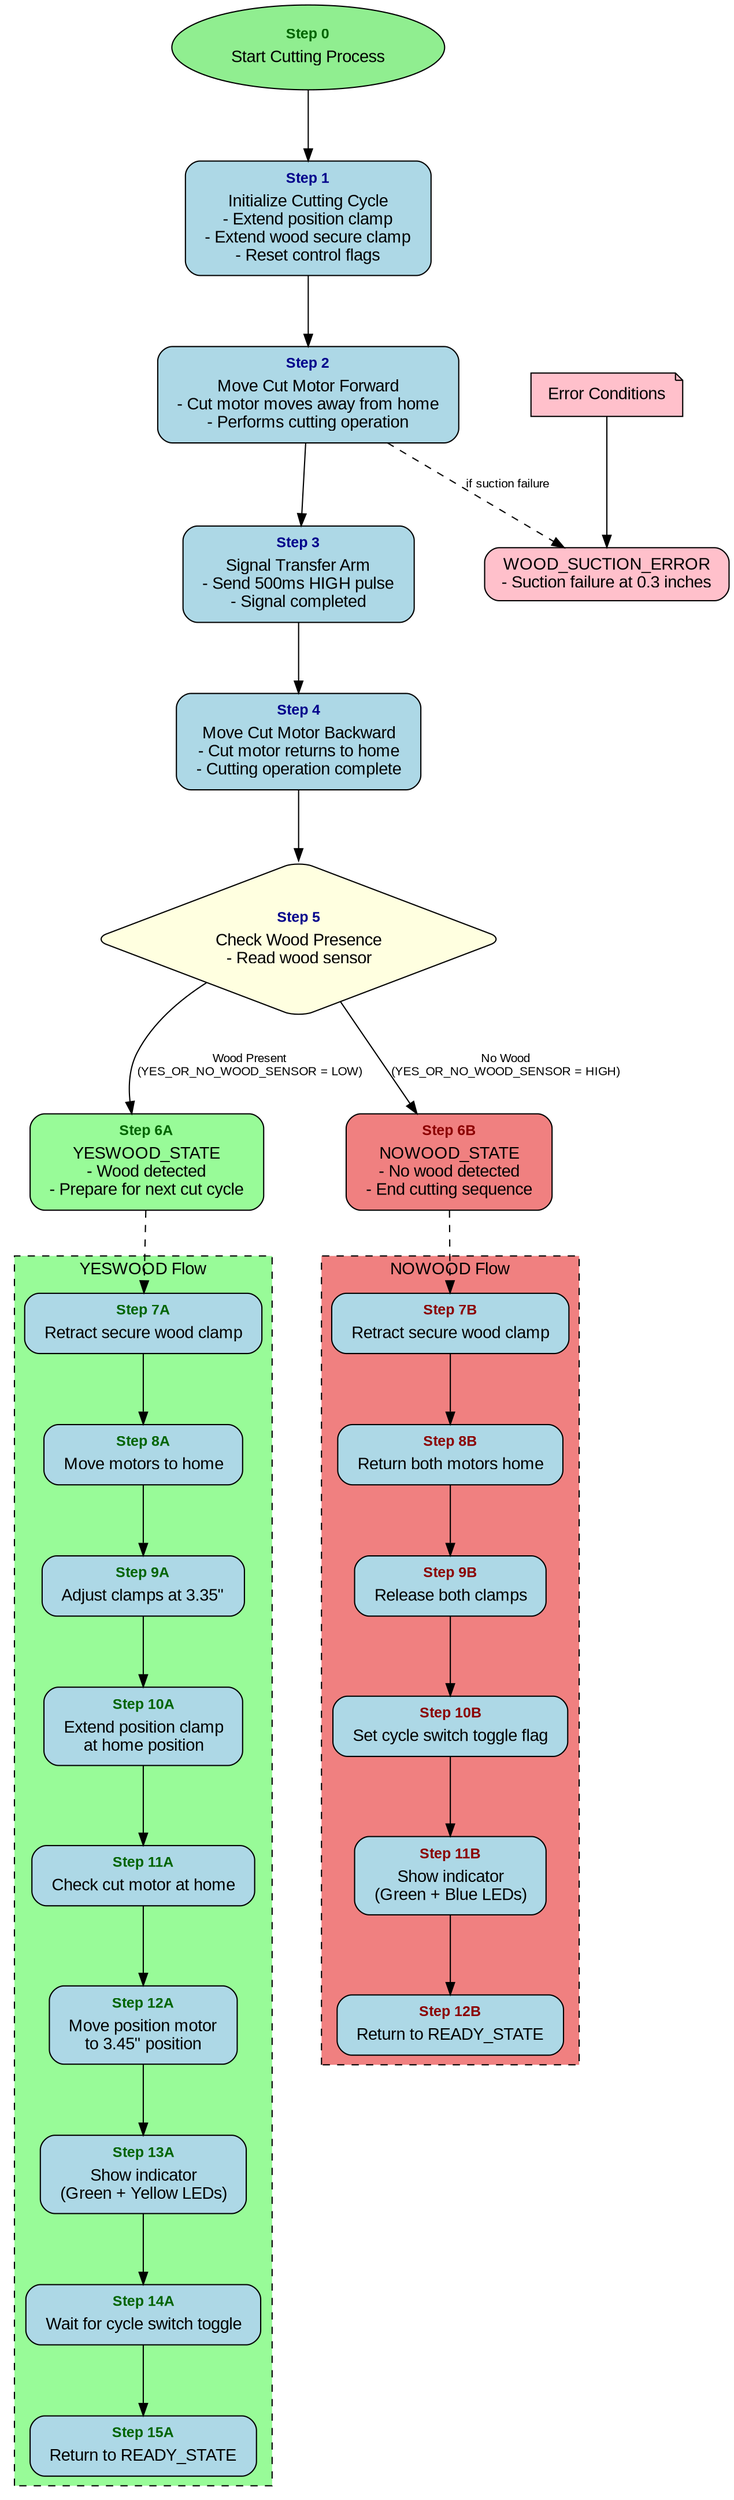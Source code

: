 digraph cutting_process {
    // Graph styling
    graph [fontname="Arial", rankdir="TB", splines=true, overlap=false, nodesep=0.8, ranksep=0.8];
    node [shape="box", style="rounded,filled", fillcolor="lightblue", fontname="Arial", margin="0.2,0.1"];
    edge [fontname="Arial", fontsize=10];

    // States and transitions for cutting process
    start [label=<<table border="0" cellborder="0" cellspacing="0"><tr><td><font color="darkgreen" point-size="12"><b>Step 0</b></font></td></tr><tr><td>Start Cutting Process</td></tr></table>>, shape="oval", fillcolor="lightgreen"];
    
    // Initialize cutting state
    init [label=<<table border="0" cellborder="0" cellspacing="0"><tr><td><font color="darkblue" point-size="12"><b>Step 1</b></font></td></tr><tr><td align="left">Initialize Cutting Cycle<br/>- Extend position clamp<br/>- Extend wood secure clamp<br/>- Reset control flags</td></tr></table>>];
    
    // Extend cutter
    extend [label=<<table border="0" cellborder="0" cellspacing="0"><tr><td><font color="darkblue" point-size="12"><b>Step 2</b></font></td></tr><tr><td align="left">Move Cut Motor Forward<br/>- Cut motor moves away from home<br/>- Performs cutting operation</td></tr></table>>];
    
    // Signal transfer arm
    signal [label=<<table border="0" cellborder="0" cellspacing="0"><tr><td><font color="darkblue" point-size="12"><b>Step 3</b></font></td></tr><tr><td align="left">Signal Transfer Arm<br/>- Send 500ms HIGH pulse<br/>- Signal completed</td></tr></table>>];
    
    // Retract cutter
    retract [label=<<table border="0" cellborder="0" cellspacing="0"><tr><td><font color="darkblue" point-size="12"><b>Step 4</b></font></td></tr><tr><td align="left">Move Cut Motor Backward<br/>- Cut motor returns to home<br/>- Cutting operation complete</td></tr></table>>];
    
    // Check wood presence
    check [label=<<table border="0" cellborder="0" cellspacing="0"><tr><td><font color="darkblue" point-size="12"><b>Step 5</b></font></td></tr><tr><td align="left">Check Wood Presence<br/>- Read wood sensor</td></tr></table>>, shape="diamond", fillcolor="lightyellow"];
    
    // Result states  
    yeswood [label=<<table border="0" cellborder="0" cellspacing="0"><tr><td><font color="darkgreen" point-size="12"><b>Step 6A</b></font></td></tr><tr><td align="left">YESWOOD_STATE<br/>- Wood detected<br/>- Prepare for next cut cycle</td></tr></table>>, fillcolor="palegreen"];
    nowood [label=<<table border="0" cellborder="0" cellspacing="0"><tr><td><font color="darkred" point-size="12"><b>Step 6B</b></font></td></tr><tr><td align="left">NOWOOD_STATE<br/>- No wood detected<br/>- End cutting sequence</td></tr></table>>, fillcolor="lightcoral"];
    
    // Error conditions
    error [label="Error Conditions", shape="note", fillcolor="pink"];
    errorwood [label="WOOD_SUCTION_ERROR\n- Suction failure at 0.3 inches", fillcolor="pink"];
    
    // Flow connections
    start -> init;
    init -> extend;
    extend -> signal;
    signal -> retract;
    retract -> check;
    check -> yeswood [label="Wood Present\n(YES_OR_NO_WOOD_SENSOR = LOW)"];
    check -> nowood [label="No Wood\n(YES_OR_NO_WOOD_SENSOR = HIGH)"];
    
    // Error path
    error -> errorwood;
    extend -> errorwood [style="dashed", label="if suction failure"];
    
    // Subgraph for YESWOOD flow
    subgraph cluster_yeswood {
        label="YESWOOD Flow";
        style="dashed";
        bgcolor="palegreen";
        
        yw1 [label=<<table border="0" cellborder="0" cellspacing="0"><tr><td><font color="darkgreen" point-size="12"><b>Step 7A</b></font></td></tr><tr><td align="left">Retract secure wood clamp</td></tr></table>>];
        yw2 [label=<<table border="0" cellborder="0" cellspacing="0"><tr><td><font color="darkgreen" point-size="12"><b>Step 8A</b></font></td></tr><tr><td align="left">Move motors to home</td></tr></table>>];
        yw3 [label=<<table border="0" cellborder="0" cellspacing="0"><tr><td><font color="darkgreen" point-size="12"><b>Step 9A</b></font></td></tr><tr><td align="left">Adjust clamps at 3.35"</td></tr></table>>];
        yw4 [label=<<table border="0" cellborder="0" cellspacing="0"><tr><td><font color="darkgreen" point-size="12"><b>Step 10A</b></font></td></tr><tr><td align="left">Extend position clamp<br/>at home position</td></tr></table>>];
        yw5 [label=<<table border="0" cellborder="0" cellspacing="0"><tr><td><font color="darkgreen" point-size="12"><b>Step 11A</b></font></td></tr><tr><td align="left">Check cut motor at home</td></tr></table>>];
        yw6 [label=<<table border="0" cellborder="0" cellspacing="0"><tr><td><font color="darkgreen" point-size="12"><b>Step 12A</b></font></td></tr><tr><td align="left">Move position motor<br/>to 3.45" position</td></tr></table>>];
        yw7 [label=<<table border="0" cellborder="0" cellspacing="0"><tr><td><font color="darkgreen" point-size="12"><b>Step 13A</b></font></td></tr><tr><td align="left">Show indicator<br/>(Green + Yellow LEDs)</td></tr></table>>];
        yw8 [label=<<table border="0" cellborder="0" cellspacing="0"><tr><td><font color="darkgreen" point-size="12"><b>Step 14A</b></font></td></tr><tr><td align="left">Wait for cycle switch toggle</td></tr></table>>];
        yw9 [label=<<table border="0" cellborder="0" cellspacing="0"><tr><td><font color="darkgreen" point-size="12"><b>Step 15A</b></font></td></tr><tr><td align="left">Return to READY_STATE</td></tr></table>>];
        
        yw1 -> yw2 -> yw3 -> yw4 -> yw5 -> yw6 -> yw7 -> yw8 -> yw9;
    }
    
    // Subgraph for NOWOOD flow  
    subgraph cluster_nowood {
        label="NOWOOD Flow";
        style="dashed";
        bgcolor="lightcoral";
        
        nw1 [label=<<table border="0" cellborder="0" cellspacing="0"><tr><td><font color="darkred" point-size="12"><b>Step 7B</b></font></td></tr><tr><td align="left">Retract secure wood clamp</td></tr></table>>];
        nw2 [label=<<table border="0" cellborder="0" cellspacing="0"><tr><td><font color="darkred" point-size="12"><b>Step 8B</b></font></td></tr><tr><td align="left">Return both motors home</td></tr></table>>];
        nw3 [label=<<table border="0" cellborder="0" cellspacing="0"><tr><td><font color="darkred" point-size="12"><b>Step 9B</b></font></td></tr><tr><td align="left">Release both clamps</td></tr></table>>];
        nw4 [label=<<table border="0" cellborder="0" cellspacing="0"><tr><td><font color="darkred" point-size="12"><b>Step 10B</b></font></td></tr><tr><td align="left">Set cycle switch toggle flag</td></tr></table>>];
        nw5 [label=<<table border="0" cellborder="0" cellspacing="0"><tr><td><font color="darkred" point-size="12"><b>Step 11B</b></font></td></tr><tr><td align="left">Show indicator<br/>(Green + Blue LEDs)</td></tr></table>>];
        nw6 [label=<<table border="0" cellborder="0" cellspacing="0"><tr><td><font color="darkred" point-size="12"><b>Step 12B</b></font></td></tr><tr><td align="left">Return to READY_STATE</td></tr></table>>];
        
        nw1 -> nw2 -> nw3 -> nw4 -> nw5 -> nw6;
    }
    
    // Connect main flow to subgraphs
    yeswood -> yw1 [style="dashed"];
    nowood -> nw1 [style="dashed"];
} 